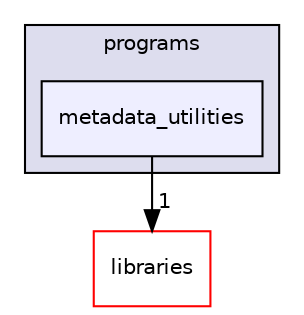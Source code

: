digraph "xmipp/applications/programs/metadata_utilities" {
  compound=true
  node [ fontsize="10", fontname="Helvetica"];
  edge [ labelfontsize="10", labelfontname="Helvetica"];
  subgraph clusterdir_592b16dc4070b933e5655da2b0d20bbb {
    graph [ bgcolor="#ddddee", pencolor="black", label="programs" fontname="Helvetica", fontsize="10", URL="dir_592b16dc4070b933e5655da2b0d20bbb.html"]
  dir_6173da876c91a047f57099306e248417 [shape=box, label="metadata_utilities", style="filled", fillcolor="#eeeeff", pencolor="black", URL="dir_6173da876c91a047f57099306e248417.html"];
  }
  dir_29dba3f3840f20df3b04d1972e99046b [shape=box label="libraries" fillcolor="white" style="filled" color="red" URL="dir_29dba3f3840f20df3b04d1972e99046b.html"];
  dir_6173da876c91a047f57099306e248417->dir_29dba3f3840f20df3b04d1972e99046b [headlabel="1", labeldistance=1.5 headhref="dir_000122_000042.html"];
}
